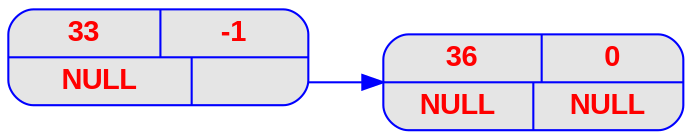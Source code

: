 digraph liste { 
graph [ 
	rankdir = "LR" 
] 

node [ 
	fontname = "Arial bold"
	fontsize = "14" 
	fontcolor = "red" 
	style = "rounded, filled" 
	shape = "record" 
	fillcolor = "grey90" 
	color = "blue" 
	width = "2" 
] 

edge [ 
	color = "blue" 
] 


"ID_0003" [label = "{<elt> 36  | <> 0 } |{<nextL> NULL | <next> NULL}"];
"ID_0001" [label = "{<elt> 33  | <> -1 } |{<nextL> NULL | <next> }"];
"ID_0001" : next -> "ID_0003";

}
